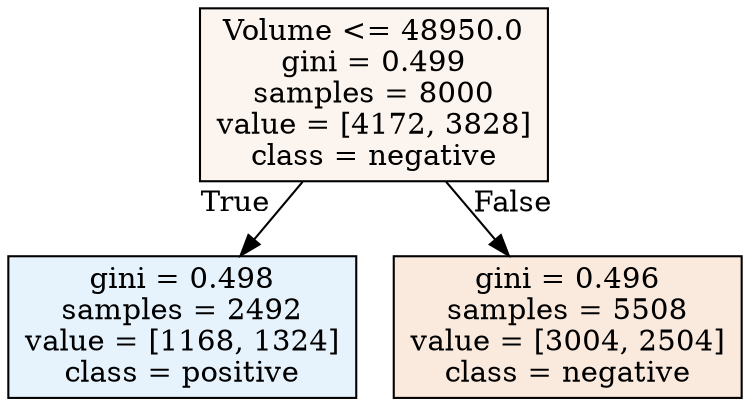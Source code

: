 digraph Tree {
node [shape=box, style="filled", color="black"] ;
graph [ranksep=equally, splines=polyline] ;
0 [label="Volume <= 48950.0\ngini = 0.499\nsamples = 8000\nvalue = [4172, 3828]\nclass = negative", fillcolor="#e5813915"] ;
1 [label="gini = 0.498\nsamples = 2492\nvalue = [1168, 1324]\nclass = positive", fillcolor="#399de51e"] ;
0 -> 1 [labeldistance=2.5, labelangle=45, headlabel="True"] ;
2 [label="gini = 0.496\nsamples = 5508\nvalue = [3004, 2504]\nclass = negative", fillcolor="#e581392a"] ;
0 -> 2 [labeldistance=2.5, labelangle=-45, headlabel="False"] ;
{rank=same ; 0} ;
{rank=same ; 1; 2} ;
}